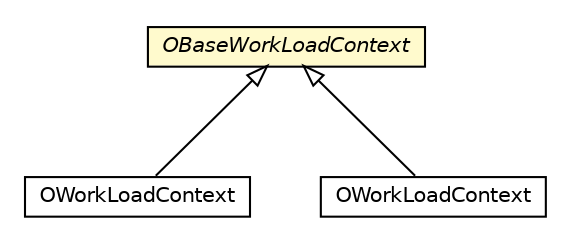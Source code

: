 #!/usr/local/bin/dot
#
# Class diagram 
# Generated by UMLGraph version R5_6-24-gf6e263 (http://www.umlgraph.org/)
#

digraph G {
	edge [fontname="Helvetica",fontsize=10,labelfontname="Helvetica",labelfontsize=10];
	node [fontname="Helvetica",fontsize=10,shape=plaintext];
	nodesep=0.25;
	ranksep=0.5;
	// com.orientechnologies.orient.stresstest.workload.OBaseDocumentWorkload.OWorkLoadContext
	c1674814 [label=<<table title="com.orientechnologies.orient.stresstest.workload.OBaseDocumentWorkload.OWorkLoadContext" border="0" cellborder="1" cellspacing="0" cellpadding="2" port="p" href="./OBaseDocumentWorkload.OWorkLoadContext.html">
		<tr><td><table border="0" cellspacing="0" cellpadding="1">
<tr><td align="center" balign="center"> OWorkLoadContext </td></tr>
		</table></td></tr>
		</table>>, URL="./OBaseDocumentWorkload.OWorkLoadContext.html", fontname="Helvetica", fontcolor="black", fontsize=10.0];
	// com.orientechnologies.orient.stresstest.workload.OBaseWorkload.OBaseWorkLoadContext
	c1674816 [label=<<table title="com.orientechnologies.orient.stresstest.workload.OBaseWorkload.OBaseWorkLoadContext" border="0" cellborder="1" cellspacing="0" cellpadding="2" port="p" bgcolor="lemonChiffon" href="./OBaseWorkload.OBaseWorkLoadContext.html">
		<tr><td><table border="0" cellspacing="0" cellpadding="1">
<tr><td align="center" balign="center"><font face="Helvetica-Oblique"> OBaseWorkLoadContext </font></td></tr>
		</table></td></tr>
		</table>>, URL="./OBaseWorkload.OBaseWorkLoadContext.html", fontname="Helvetica", fontcolor="black", fontsize=10.0];
	// com.orientechnologies.orient.graph.stresstest.OBaseGraphWorkload.OWorkLoadContext
	c1675129 [label=<<table title="com.orientechnologies.orient.graph.stresstest.OBaseGraphWorkload.OWorkLoadContext" border="0" cellborder="1" cellspacing="0" cellpadding="2" port="p" href="../../graph/stresstest/OBaseGraphWorkload.OWorkLoadContext.html">
		<tr><td><table border="0" cellspacing="0" cellpadding="1">
<tr><td align="center" balign="center"> OWorkLoadContext </td></tr>
		</table></td></tr>
		</table>>, URL="../../graph/stresstest/OBaseGraphWorkload.OWorkLoadContext.html", fontname="Helvetica", fontcolor="black", fontsize=10.0];
	//com.orientechnologies.orient.stresstest.workload.OBaseDocumentWorkload.OWorkLoadContext extends com.orientechnologies.orient.stresstest.workload.OBaseWorkload.OBaseWorkLoadContext
	c1674816:p -> c1674814:p [dir=back,arrowtail=empty];
	//com.orientechnologies.orient.graph.stresstest.OBaseGraphWorkload.OWorkLoadContext extends com.orientechnologies.orient.stresstest.workload.OBaseWorkload.OBaseWorkLoadContext
	c1674816:p -> c1675129:p [dir=back,arrowtail=empty];
}

